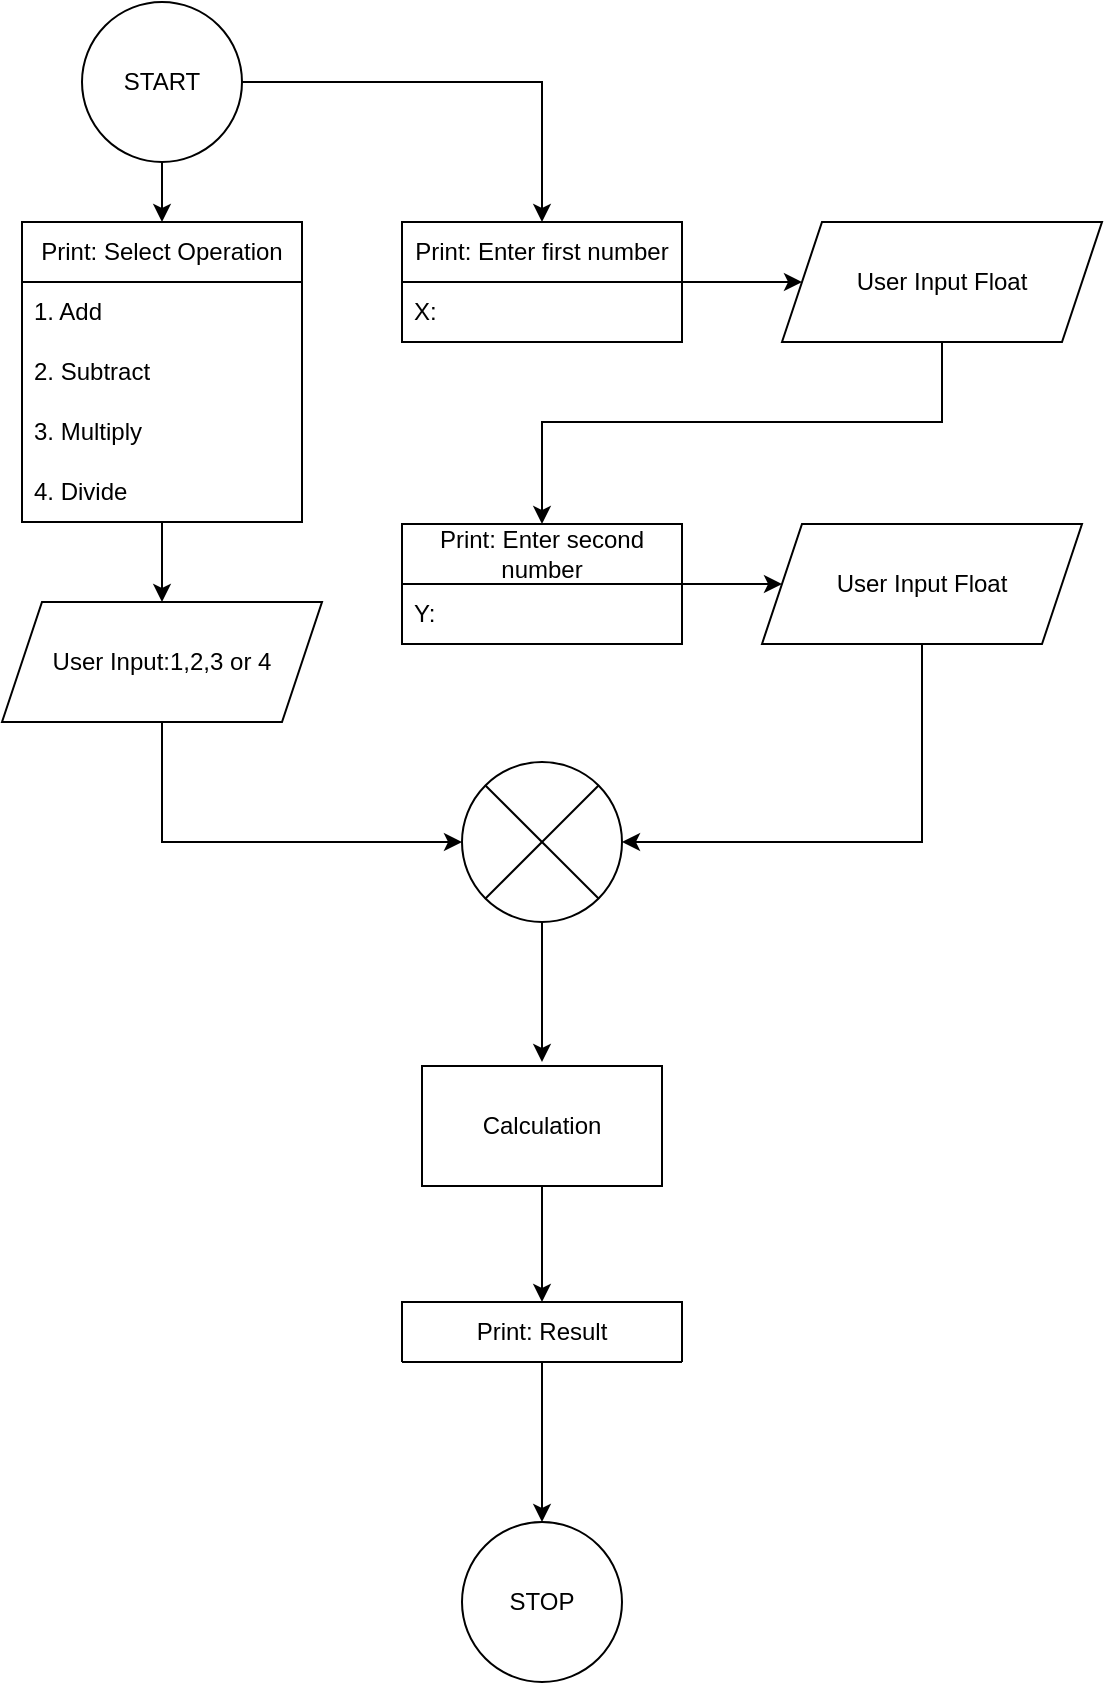 <mxfile version="28.1.2">
  <diagram name="Seite-1" id="B3mxvTwksXzI3-duo697">
    <mxGraphModel dx="1021" dy="560" grid="1" gridSize="10" guides="1" tooltips="1" connect="1" arrows="1" fold="1" page="1" pageScale="1" pageWidth="827" pageHeight="1169" math="0" shadow="0">
      <root>
        <mxCell id="0" />
        <mxCell id="1" parent="0" />
        <mxCell id="QwHv8P3KIeqEhalfA5ab-36" style="edgeStyle=orthogonalEdgeStyle;rounded=0;orthogonalLoop=1;jettySize=auto;html=1;entryX=0.5;entryY=0;entryDx=0;entryDy=0;" edge="1" parent="1" source="F-mNHtvUeDV6_lfB6tj3-1" target="QwHv8P3KIeqEhalfA5ab-6">
          <mxGeometry relative="1" as="geometry" />
        </mxCell>
        <mxCell id="QwHv8P3KIeqEhalfA5ab-37" style="edgeStyle=orthogonalEdgeStyle;rounded=0;orthogonalLoop=1;jettySize=auto;html=1;entryX=0.5;entryY=0;entryDx=0;entryDy=0;" edge="1" parent="1" source="F-mNHtvUeDV6_lfB6tj3-1" target="QwHv8P3KIeqEhalfA5ab-25">
          <mxGeometry relative="1" as="geometry" />
        </mxCell>
        <mxCell id="F-mNHtvUeDV6_lfB6tj3-1" value="START" style="ellipse;whiteSpace=wrap;html=1;aspect=fixed;" parent="1" vertex="1">
          <mxGeometry x="360" y="20" width="80" height="80" as="geometry" />
        </mxCell>
        <mxCell id="QwHv8P3KIeqEhalfA5ab-24" style="edgeStyle=orthogonalEdgeStyle;rounded=0;orthogonalLoop=1;jettySize=auto;html=1;entryX=0.5;entryY=0;entryDx=0;entryDy=0;" edge="1" parent="1" source="QwHv8P3KIeqEhalfA5ab-6" target="QwHv8P3KIeqEhalfA5ab-20">
          <mxGeometry relative="1" as="geometry" />
        </mxCell>
        <mxCell id="QwHv8P3KIeqEhalfA5ab-6" value="Print: Select Operation" style="swimlane;fontStyle=0;childLayout=stackLayout;horizontal=1;startSize=30;horizontalStack=0;resizeParent=1;resizeParentMax=0;resizeLast=0;collapsible=1;marginBottom=0;whiteSpace=wrap;html=1;" vertex="1" parent="1">
          <mxGeometry x="330" y="130" width="140" height="150" as="geometry" />
        </mxCell>
        <mxCell id="QwHv8P3KIeqEhalfA5ab-8" value="1. Add" style="text;strokeColor=none;fillColor=none;align=left;verticalAlign=middle;spacingLeft=4;spacingRight=4;overflow=hidden;points=[[0,0.5],[1,0.5]];portConstraint=eastwest;rotatable=0;whiteSpace=wrap;html=1;" vertex="1" parent="QwHv8P3KIeqEhalfA5ab-6">
          <mxGeometry y="30" width="140" height="30" as="geometry" />
        </mxCell>
        <mxCell id="QwHv8P3KIeqEhalfA5ab-9" value="2. Subtract" style="text;strokeColor=none;fillColor=none;align=left;verticalAlign=middle;spacingLeft=4;spacingRight=4;overflow=hidden;points=[[0,0.5],[1,0.5]];portConstraint=eastwest;rotatable=0;whiteSpace=wrap;html=1;" vertex="1" parent="QwHv8P3KIeqEhalfA5ab-6">
          <mxGeometry y="60" width="140" height="30" as="geometry" />
        </mxCell>
        <mxCell id="QwHv8P3KIeqEhalfA5ab-10" value="3. Multiply" style="text;strokeColor=none;fillColor=none;align=left;verticalAlign=middle;spacingLeft=4;spacingRight=4;overflow=hidden;points=[[0,0.5],[1,0.5]];portConstraint=eastwest;rotatable=0;whiteSpace=wrap;html=1;" vertex="1" parent="QwHv8P3KIeqEhalfA5ab-6">
          <mxGeometry y="90" width="140" height="30" as="geometry" />
        </mxCell>
        <mxCell id="QwHv8P3KIeqEhalfA5ab-16" value="4. Divide" style="text;strokeColor=none;fillColor=none;align=left;verticalAlign=middle;spacingLeft=4;spacingRight=4;overflow=hidden;points=[[0,0.5],[1,0.5]];portConstraint=eastwest;rotatable=0;whiteSpace=wrap;html=1;" vertex="1" parent="QwHv8P3KIeqEhalfA5ab-6">
          <mxGeometry y="120" width="140" height="30" as="geometry" />
        </mxCell>
        <mxCell id="QwHv8P3KIeqEhalfA5ab-45" style="edgeStyle=orthogonalEdgeStyle;rounded=0;orthogonalLoop=1;jettySize=auto;html=1;exitX=0.5;exitY=1;exitDx=0;exitDy=0;entryX=0;entryY=0.5;entryDx=0;entryDy=0;" edge="1" parent="1" source="QwHv8P3KIeqEhalfA5ab-20" target="QwHv8P3KIeqEhalfA5ab-57">
          <mxGeometry relative="1" as="geometry">
            <mxPoint x="530" y="440" as="targetPoint" />
          </mxGeometry>
        </mxCell>
        <mxCell id="QwHv8P3KIeqEhalfA5ab-20" value="User Input:1,2,3 or 4" style="shape=parallelogram;perimeter=parallelogramPerimeter;whiteSpace=wrap;html=1;fixedSize=1;" vertex="1" parent="1">
          <mxGeometry x="320" y="320" width="160" height="60" as="geometry" />
        </mxCell>
        <mxCell id="QwHv8P3KIeqEhalfA5ab-39" style="edgeStyle=orthogonalEdgeStyle;rounded=0;orthogonalLoop=1;jettySize=auto;html=1;" edge="1" parent="1" source="QwHv8P3KIeqEhalfA5ab-25" target="QwHv8P3KIeqEhalfA5ab-32">
          <mxGeometry relative="1" as="geometry" />
        </mxCell>
        <mxCell id="QwHv8P3KIeqEhalfA5ab-25" value="Print: Enter first number" style="swimlane;fontStyle=0;childLayout=stackLayout;horizontal=1;startSize=30;horizontalStack=0;resizeParent=1;resizeParentMax=0;resizeLast=0;collapsible=1;marginBottom=0;whiteSpace=wrap;html=1;" vertex="1" parent="1">
          <mxGeometry x="520" y="130" width="140" height="60" as="geometry" />
        </mxCell>
        <mxCell id="QwHv8P3KIeqEhalfA5ab-26" value="X:" style="text;strokeColor=none;fillColor=none;align=left;verticalAlign=middle;spacingLeft=4;spacingRight=4;overflow=hidden;points=[[0,0.5],[1,0.5]];portConstraint=eastwest;rotatable=0;whiteSpace=wrap;html=1;" vertex="1" parent="QwHv8P3KIeqEhalfA5ab-25">
          <mxGeometry y="30" width="140" height="30" as="geometry" />
        </mxCell>
        <mxCell id="QwHv8P3KIeqEhalfA5ab-43" style="edgeStyle=orthogonalEdgeStyle;rounded=0;orthogonalLoop=1;jettySize=auto;html=1;entryX=0;entryY=0.5;entryDx=0;entryDy=0;" edge="1" parent="1" source="QwHv8P3KIeqEhalfA5ab-30" target="QwHv8P3KIeqEhalfA5ab-33">
          <mxGeometry relative="1" as="geometry" />
        </mxCell>
        <mxCell id="QwHv8P3KIeqEhalfA5ab-30" value="Print: Enter second number" style="swimlane;fontStyle=0;childLayout=stackLayout;horizontal=1;startSize=30;horizontalStack=0;resizeParent=1;resizeParentMax=0;resizeLast=0;collapsible=1;marginBottom=0;whiteSpace=wrap;html=1;" vertex="1" parent="1">
          <mxGeometry x="520" y="281" width="140" height="60" as="geometry" />
        </mxCell>
        <mxCell id="QwHv8P3KIeqEhalfA5ab-31" value="Y:" style="text;strokeColor=none;fillColor=none;align=left;verticalAlign=middle;spacingLeft=4;spacingRight=4;overflow=hidden;points=[[0,0.5],[1,0.5]];portConstraint=eastwest;rotatable=0;whiteSpace=wrap;html=1;" vertex="1" parent="QwHv8P3KIeqEhalfA5ab-30">
          <mxGeometry y="30" width="140" height="30" as="geometry" />
        </mxCell>
        <mxCell id="QwHv8P3KIeqEhalfA5ab-42" style="edgeStyle=orthogonalEdgeStyle;rounded=0;orthogonalLoop=1;jettySize=auto;html=1;" edge="1" parent="1" source="QwHv8P3KIeqEhalfA5ab-32" target="QwHv8P3KIeqEhalfA5ab-30">
          <mxGeometry relative="1" as="geometry">
            <Array as="points">
              <mxPoint x="790" y="230" />
              <mxPoint x="590" y="230" />
            </Array>
          </mxGeometry>
        </mxCell>
        <mxCell id="QwHv8P3KIeqEhalfA5ab-32" value="User Input Float" style="shape=parallelogram;perimeter=parallelogramPerimeter;whiteSpace=wrap;html=1;fixedSize=1;" vertex="1" parent="1">
          <mxGeometry x="710" y="130" width="160" height="60" as="geometry" />
        </mxCell>
        <mxCell id="QwHv8P3KIeqEhalfA5ab-46" style="edgeStyle=orthogonalEdgeStyle;rounded=0;orthogonalLoop=1;jettySize=auto;html=1;entryX=1;entryY=0.5;entryDx=0;entryDy=0;" edge="1" parent="1" source="QwHv8P3KIeqEhalfA5ab-33">
          <mxGeometry relative="1" as="geometry">
            <mxPoint x="630" y="440" as="targetPoint" />
            <Array as="points">
              <mxPoint x="780" y="440" />
            </Array>
          </mxGeometry>
        </mxCell>
        <mxCell id="QwHv8P3KIeqEhalfA5ab-33" value="User Input Float" style="shape=parallelogram;perimeter=parallelogramPerimeter;whiteSpace=wrap;html=1;fixedSize=1;" vertex="1" parent="1">
          <mxGeometry x="700" y="281" width="160" height="60" as="geometry" />
        </mxCell>
        <mxCell id="QwHv8P3KIeqEhalfA5ab-48" style="edgeStyle=orthogonalEdgeStyle;rounded=0;orthogonalLoop=1;jettySize=auto;html=1;" edge="1" parent="1">
          <mxGeometry relative="1" as="geometry">
            <mxPoint x="590" y="550.0" as="targetPoint" />
            <mxPoint x="590" y="480.0" as="sourcePoint" />
          </mxGeometry>
        </mxCell>
        <mxCell id="QwHv8P3KIeqEhalfA5ab-47" value="STOP" style="ellipse;whiteSpace=wrap;html=1;aspect=fixed;" vertex="1" parent="1">
          <mxGeometry x="550" y="780" width="80" height="80" as="geometry" />
        </mxCell>
        <mxCell id="QwHv8P3KIeqEhalfA5ab-63" style="edgeStyle=orthogonalEdgeStyle;rounded=0;orthogonalLoop=1;jettySize=auto;html=1;entryX=0.5;entryY=0;entryDx=0;entryDy=0;" edge="1" parent="1" source="QwHv8P3KIeqEhalfA5ab-49" target="QwHv8P3KIeqEhalfA5ab-58">
          <mxGeometry relative="1" as="geometry" />
        </mxCell>
        <mxCell id="QwHv8P3KIeqEhalfA5ab-49" value="Calculation" style="rounded=0;whiteSpace=wrap;html=1;" vertex="1" parent="1">
          <mxGeometry x="530" y="552" width="120" height="60" as="geometry" />
        </mxCell>
        <mxCell id="QwHv8P3KIeqEhalfA5ab-57" value="" style="shape=sumEllipse;perimeter=ellipsePerimeter;whiteSpace=wrap;html=1;backgroundOutline=1;" vertex="1" parent="1">
          <mxGeometry x="550" y="400" width="80" height="80" as="geometry" />
        </mxCell>
        <mxCell id="QwHv8P3KIeqEhalfA5ab-64" style="edgeStyle=orthogonalEdgeStyle;rounded=0;orthogonalLoop=1;jettySize=auto;html=1;" edge="1" parent="1" source="QwHv8P3KIeqEhalfA5ab-58" target="QwHv8P3KIeqEhalfA5ab-47">
          <mxGeometry relative="1" as="geometry" />
        </mxCell>
        <mxCell id="QwHv8P3KIeqEhalfA5ab-58" value="Print: Result" style="swimlane;fontStyle=0;childLayout=stackLayout;horizontal=1;startSize=30;horizontalStack=0;resizeParent=1;resizeParentMax=0;resizeLast=0;collapsible=1;marginBottom=0;whiteSpace=wrap;html=1;" vertex="1" parent="1">
          <mxGeometry x="520" y="670" width="140" height="30" as="geometry" />
        </mxCell>
      </root>
    </mxGraphModel>
  </diagram>
</mxfile>
